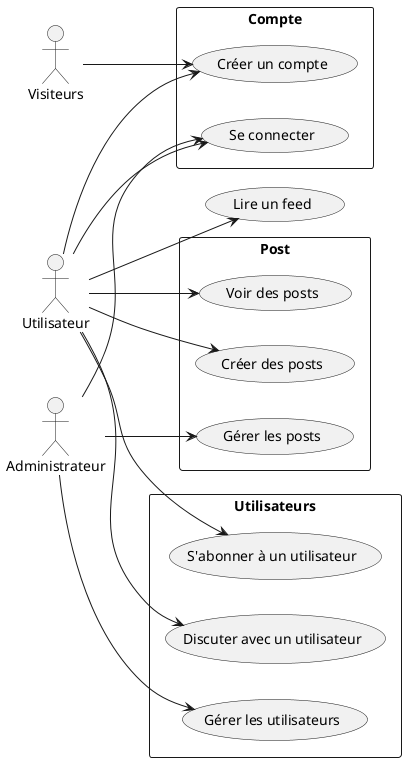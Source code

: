 @startuml usecase

left to right direction

actor "Visiteurs" as Visitor
actor "Utilisateur" as User
actor "Administrateur" as Admin


usecase "Lire un feed" as uc1

rectangle "Post" {
   usecase "Voir des posts" as uc10
   usecase "Créer des posts" as uc11
   usecase "Gérer les posts" as uc12
}
rectangle "Utilisateurs" {
   usecase "S'abonner à un utilisateur" as uc20
   usecase "Discuter avec un utilisateur" as uc21
   usecase "Gérer les utilisateurs" as uc22
}
rectangle "Compte" {
    usecase "Créer un compte" as uc30
    usecase "Se connecter" as uc31
}

User --> uc1
User --> uc10
User --> uc11
User --> uc20
User --> uc21
User --> uc30
User --> uc31
Admin --> uc12
Admin --> uc22
Admin --> uc31
Visitor --> uc30

@enduml